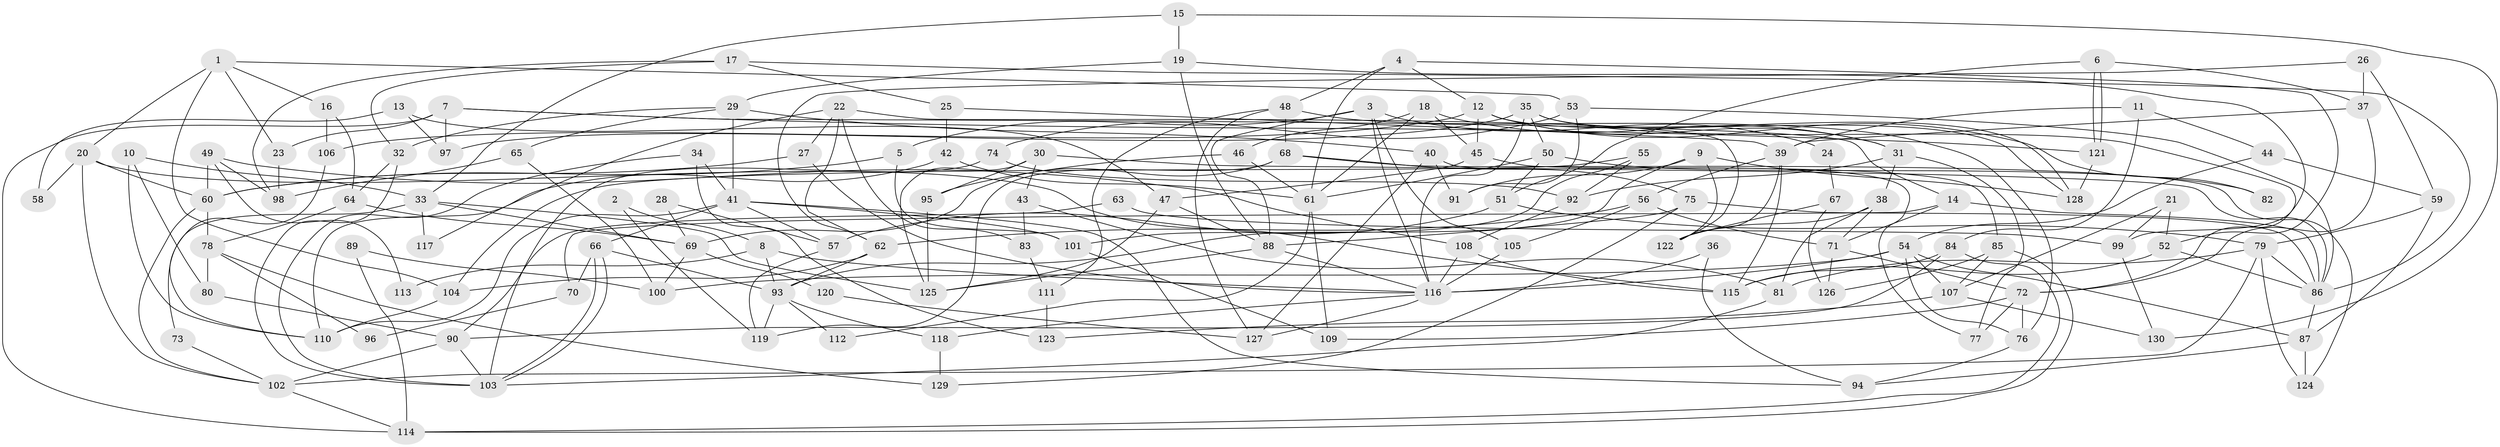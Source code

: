 // Generated by graph-tools (version 1.1) at 2025/11/02/27/25 16:11:18]
// undirected, 130 vertices, 260 edges
graph export_dot {
graph [start="1"]
  node [color=gray90,style=filled];
  1;
  2;
  3;
  4;
  5;
  6;
  7;
  8;
  9;
  10;
  11;
  12;
  13;
  14;
  15;
  16;
  17;
  18;
  19;
  20;
  21;
  22;
  23;
  24;
  25;
  26;
  27;
  28;
  29;
  30;
  31;
  32;
  33;
  34;
  35;
  36;
  37;
  38;
  39;
  40;
  41;
  42;
  43;
  44;
  45;
  46;
  47;
  48;
  49;
  50;
  51;
  52;
  53;
  54;
  55;
  56;
  57;
  58;
  59;
  60;
  61;
  62;
  63;
  64;
  65;
  66;
  67;
  68;
  69;
  70;
  71;
  72;
  73;
  74;
  75;
  76;
  77;
  78;
  79;
  80;
  81;
  82;
  83;
  84;
  85;
  86;
  87;
  88;
  89;
  90;
  91;
  92;
  93;
  94;
  95;
  96;
  97;
  98;
  99;
  100;
  101;
  102;
  103;
  104;
  105;
  106;
  107;
  108;
  109;
  110;
  111;
  112;
  113;
  114;
  115;
  116;
  117;
  118;
  119;
  120;
  121;
  122;
  123;
  124;
  125;
  126;
  127;
  128;
  129;
  130;
  1 -- 104;
  1 -- 53;
  1 -- 16;
  1 -- 20;
  1 -- 23;
  2 -- 119;
  2 -- 8;
  3 -- 88;
  3 -- 116;
  3 -- 5;
  3 -- 24;
  3 -- 105;
  4 -- 52;
  4 -- 48;
  4 -- 12;
  4 -- 61;
  5 -- 60;
  5 -- 101;
  6 -- 37;
  6 -- 121;
  6 -- 121;
  6 -- 51;
  7 -- 114;
  7 -- 14;
  7 -- 23;
  7 -- 97;
  7 -- 121;
  8 -- 116;
  8 -- 93;
  8 -- 113;
  9 -- 128;
  9 -- 93;
  9 -- 91;
  9 -- 122;
  10 -- 33;
  10 -- 110;
  10 -- 80;
  11 -- 84;
  11 -- 39;
  11 -- 44;
  12 -- 128;
  12 -- 31;
  12 -- 45;
  12 -- 82;
  12 -- 106;
  13 -- 97;
  13 -- 47;
  13 -- 58;
  14 -- 71;
  14 -- 86;
  14 -- 70;
  15 -- 19;
  15 -- 33;
  15 -- 130;
  16 -- 64;
  16 -- 106;
  17 -- 86;
  17 -- 25;
  17 -- 32;
  17 -- 98;
  18 -- 31;
  18 -- 61;
  18 -- 45;
  18 -- 46;
  19 -- 29;
  19 -- 88;
  19 -- 99;
  20 -- 102;
  20 -- 58;
  20 -- 60;
  20 -- 115;
  21 -- 99;
  21 -- 107;
  21 -- 52;
  22 -- 122;
  22 -- 62;
  22 -- 27;
  22 -- 83;
  22 -- 117;
  23 -- 98;
  24 -- 67;
  25 -- 39;
  25 -- 42;
  26 -- 62;
  26 -- 37;
  26 -- 59;
  27 -- 60;
  27 -- 116;
  28 -- 57;
  28 -- 69;
  29 -- 32;
  29 -- 40;
  29 -- 41;
  29 -- 65;
  30 -- 125;
  30 -- 86;
  30 -- 43;
  30 -- 95;
  31 -- 38;
  31 -- 77;
  31 -- 92;
  32 -- 64;
  32 -- 103;
  33 -- 69;
  33 -- 125;
  33 -- 73;
  33 -- 117;
  34 -- 41;
  34 -- 103;
  34 -- 123;
  35 -- 116;
  35 -- 72;
  35 -- 50;
  35 -- 97;
  35 -- 128;
  36 -- 94;
  36 -- 116;
  37 -- 39;
  37 -- 72;
  38 -- 81;
  38 -- 71;
  38 -- 122;
  39 -- 122;
  39 -- 115;
  39 -- 56;
  40 -- 77;
  40 -- 91;
  40 -- 127;
  41 -- 57;
  41 -- 66;
  41 -- 94;
  41 -- 101;
  41 -- 110;
  42 -- 61;
  42 -- 110;
  43 -- 81;
  43 -- 83;
  44 -- 54;
  44 -- 59;
  45 -- 47;
  45 -- 85;
  46 -- 61;
  46 -- 95;
  47 -- 125;
  47 -- 88;
  48 -- 127;
  48 -- 68;
  48 -- 76;
  48 -- 111;
  49 -- 108;
  49 -- 98;
  49 -- 60;
  49 -- 113;
  50 -- 51;
  50 -- 61;
  50 -- 82;
  51 -- 79;
  51 -- 57;
  52 -- 86;
  52 -- 115;
  53 -- 74;
  53 -- 86;
  53 -- 91;
  54 -- 87;
  54 -- 116;
  54 -- 76;
  54 -- 100;
  54 -- 107;
  55 -- 104;
  55 -- 101;
  55 -- 92;
  56 -- 105;
  56 -- 62;
  56 -- 71;
  57 -- 119;
  59 -- 79;
  59 -- 87;
  60 -- 78;
  60 -- 102;
  61 -- 109;
  61 -- 112;
  62 -- 93;
  62 -- 104;
  63 -- 99;
  63 -- 90;
  64 -- 69;
  64 -- 78;
  65 -- 98;
  65 -- 100;
  66 -- 103;
  66 -- 103;
  66 -- 70;
  66 -- 93;
  67 -- 122;
  67 -- 126;
  68 -- 124;
  68 -- 75;
  68 -- 69;
  68 -- 119;
  69 -- 100;
  69 -- 120;
  70 -- 96;
  71 -- 72;
  71 -- 126;
  72 -- 109;
  72 -- 76;
  72 -- 77;
  73 -- 102;
  74 -- 103;
  74 -- 92;
  75 -- 88;
  75 -- 86;
  75 -- 129;
  76 -- 94;
  78 -- 80;
  78 -- 96;
  78 -- 129;
  79 -- 102;
  79 -- 81;
  79 -- 86;
  79 -- 124;
  80 -- 90;
  81 -- 103;
  83 -- 111;
  84 -- 114;
  84 -- 115;
  84 -- 90;
  85 -- 107;
  85 -- 114;
  85 -- 126;
  86 -- 87;
  87 -- 94;
  87 -- 124;
  88 -- 116;
  88 -- 125;
  89 -- 100;
  89 -- 114;
  90 -- 103;
  90 -- 102;
  92 -- 108;
  93 -- 118;
  93 -- 112;
  93 -- 119;
  95 -- 125;
  99 -- 130;
  101 -- 109;
  102 -- 114;
  104 -- 110;
  105 -- 116;
  106 -- 110;
  107 -- 123;
  107 -- 130;
  108 -- 115;
  108 -- 116;
  111 -- 123;
  116 -- 118;
  116 -- 127;
  118 -- 129;
  120 -- 127;
  121 -- 128;
}
